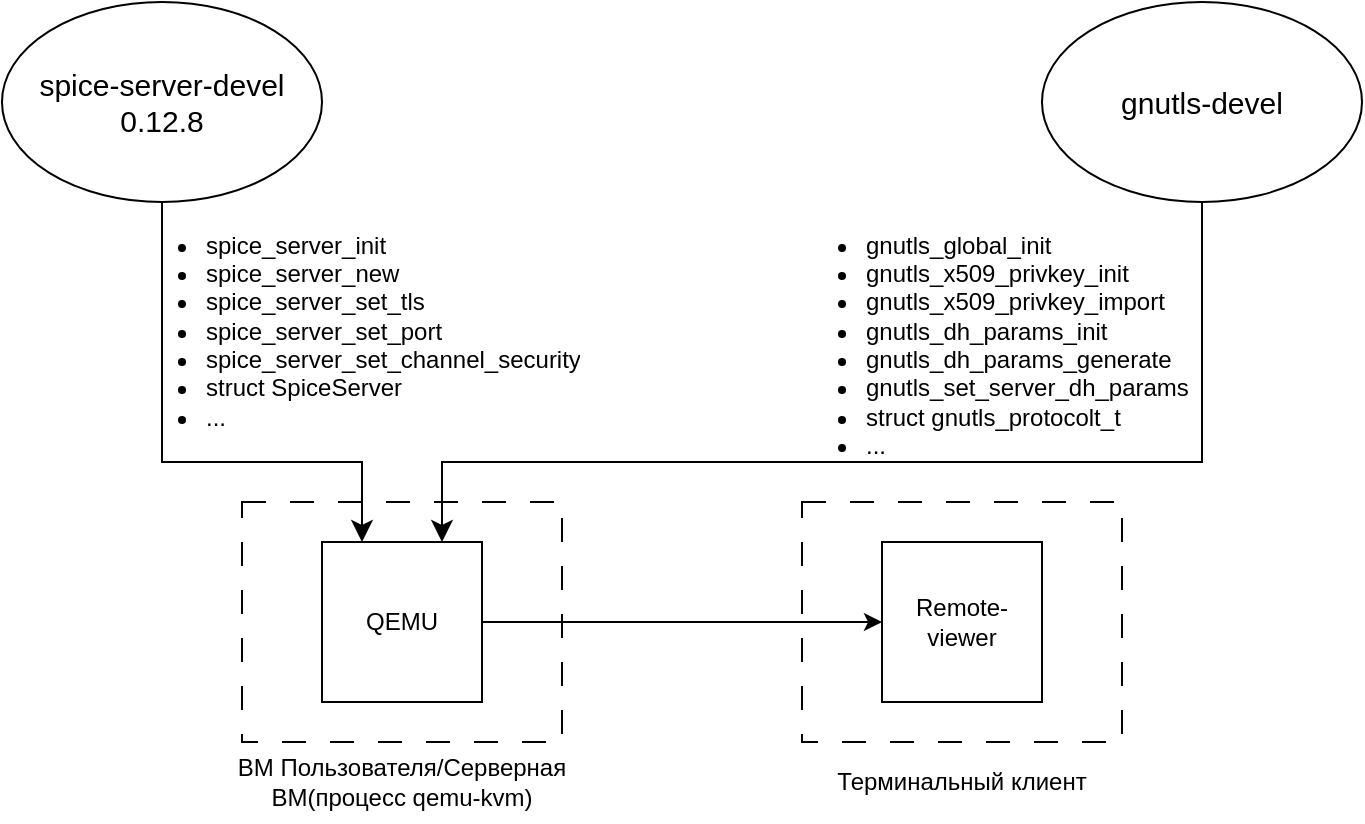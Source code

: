 <mxfile version="21.6.2" type="github">
  <diagram name="Страница 1" id="bvX_ZbflLbPiQNvNuWSi">
    <mxGraphModel dx="1125" dy="608" grid="1" gridSize="10" guides="1" tooltips="1" connect="1" arrows="1" fold="1" page="1" pageScale="1" pageWidth="3000" pageHeight="4000" math="0" shadow="0">
      <root>
        <mxCell id="0" />
        <mxCell id="1" parent="0" />
        <mxCell id="cmEz1sKrKSyV9okYz4DI-6" value="" style="rounded=0;whiteSpace=wrap;html=1;dashed=1;dashPattern=12 12;" vertex="1" parent="1">
          <mxGeometry x="680" y="540" width="160" height="120" as="geometry" />
        </mxCell>
        <mxCell id="cmEz1sKrKSyV9okYz4DI-1" value="" style="rounded=0;whiteSpace=wrap;html=1;dashed=1;dashPattern=12 12;" vertex="1" parent="1">
          <mxGeometry x="400" y="540" width="160" height="120" as="geometry" />
        </mxCell>
        <mxCell id="zF1l7xySwPQQmZNrOh1o-1" value="QEMU" style="rounded=0;whiteSpace=wrap;html=1;" parent="1" vertex="1">
          <mxGeometry x="440" y="560" width="80" height="80" as="geometry" />
        </mxCell>
        <mxCell id="cmEz1sKrKSyV9okYz4DI-2" value="ВМ Пользователя/Серверная ВМ(процесс qemu-kvm)" style="text;html=1;strokeColor=none;fillColor=none;align=center;verticalAlign=middle;whiteSpace=wrap;rounded=0;" vertex="1" parent="1">
          <mxGeometry x="390" y="660" width="180" height="40" as="geometry" />
        </mxCell>
        <mxCell id="cmEz1sKrKSyV9okYz4DI-3" value="" style="endArrow=classic;html=1;rounded=0;exitX=1;exitY=0.5;exitDx=0;exitDy=0;" edge="1" parent="1" source="zF1l7xySwPQQmZNrOh1o-1">
          <mxGeometry width="50" height="50" relative="1" as="geometry">
            <mxPoint x="530" y="670" as="sourcePoint" />
            <mxPoint x="720" y="600" as="targetPoint" />
          </mxGeometry>
        </mxCell>
        <mxCell id="cmEz1sKrKSyV9okYz4DI-4" value="Remote-viewer" style="rounded=0;whiteSpace=wrap;html=1;" vertex="1" parent="1">
          <mxGeometry x="720" y="560" width="80" height="80" as="geometry" />
        </mxCell>
        <mxCell id="cmEz1sKrKSyV9okYz4DI-7" value="Терминальный клиент" style="text;html=1;strokeColor=none;fillColor=none;align=center;verticalAlign=middle;whiteSpace=wrap;rounded=0;" vertex="1" parent="1">
          <mxGeometry x="675" y="660" width="170" height="40" as="geometry" />
        </mxCell>
        <mxCell id="cmEz1sKrKSyV9okYz4DI-9" value="&lt;font style=&quot;font-size: 15px;&quot;&gt;spice-server-devel 0.12.8&lt;br&gt;&lt;/font&gt;" style="ellipse;whiteSpace=wrap;html=1;" vertex="1" parent="1">
          <mxGeometry x="280" y="290" width="160" height="100" as="geometry" />
        </mxCell>
        <mxCell id="cmEz1sKrKSyV9okYz4DI-13" value="" style="edgeStyle=elbowEdgeStyle;elbow=vertical;endArrow=classic;html=1;curved=0;rounded=0;endSize=8;startSize=8;exitX=0.5;exitY=1;exitDx=0;exitDy=0;entryX=0.25;entryY=0;entryDx=0;entryDy=0;" edge="1" parent="1" source="cmEz1sKrKSyV9okYz4DI-9">
          <mxGeometry width="50" height="50" relative="1" as="geometry">
            <mxPoint x="320" y="380" as="sourcePoint" />
            <mxPoint x="460" y="560" as="targetPoint" />
            <Array as="points">
              <mxPoint x="390" y="520" />
            </Array>
          </mxGeometry>
        </mxCell>
        <mxCell id="cmEz1sKrKSyV9okYz4DI-14" value="&lt;ul&gt;&lt;li&gt;spice_server_init&lt;/li&gt;&lt;li style=&quot;border-color: var(--border-color);&quot;&gt;spice_server_new&lt;/li&gt;&lt;li&gt;spice_server_set_tls&lt;/li&gt;&lt;li&gt;spice_server_set_port&lt;/li&gt;&lt;li&gt;spice_server_set_channel_security&lt;/li&gt;&lt;li&gt;struct SpiceServer&lt;/li&gt;&lt;li&gt;...&lt;/li&gt;&lt;/ul&gt;" style="text;strokeColor=none;fillColor=none;html=1;whiteSpace=wrap;verticalAlign=middle;overflow=hidden;" vertex="1" parent="1">
          <mxGeometry x="340" y="390" width="320" height="120" as="geometry" />
        </mxCell>
        <mxCell id="cmEz1sKrKSyV9okYz4DI-15" value="&lt;font style=&quot;font-size: 15px;&quot;&gt;gnutls-devel&lt;br&gt;&lt;/font&gt;" style="ellipse;whiteSpace=wrap;html=1;" vertex="1" parent="1">
          <mxGeometry x="800" y="290" width="160" height="100" as="geometry" />
        </mxCell>
        <mxCell id="cmEz1sKrKSyV9okYz4DI-16" value="" style="edgeStyle=elbowEdgeStyle;elbow=vertical;endArrow=classic;html=1;curved=0;rounded=0;endSize=8;startSize=8;exitX=0.5;exitY=1;exitDx=0;exitDy=0;entryX=0.75;entryY=0;entryDx=0;entryDy=0;" edge="1" parent="1" source="cmEz1sKrKSyV9okYz4DI-15" target="zF1l7xySwPQQmZNrOh1o-1">
          <mxGeometry width="50" height="50" relative="1" as="geometry">
            <mxPoint x="880" y="440" as="sourcePoint" />
            <mxPoint x="780" y="560" as="targetPoint" />
            <Array as="points">
              <mxPoint x="610" y="520" />
            </Array>
          </mxGeometry>
        </mxCell>
        <mxCell id="cmEz1sKrKSyV9okYz4DI-17" value="&lt;ul&gt;&lt;li&gt;gnutls_global_init&lt;/li&gt;&lt;li&gt;gnutls_x509_privkey_init&lt;/li&gt;&lt;li&gt;gnutls_x509_privkey_import&lt;/li&gt;&lt;li&gt;gnutls_dh_params_init&lt;/li&gt;&lt;li&gt;gnutls_dh_params_generate&lt;/li&gt;&lt;li&gt;gnutls_set_server_dh_params&lt;/li&gt;&lt;li&gt;struct gnutls_protocolt_t&lt;/li&gt;&lt;li&gt;...&lt;/li&gt;&lt;/ul&gt;" style="text;strokeColor=none;fillColor=none;html=1;whiteSpace=wrap;verticalAlign=middle;overflow=hidden;" vertex="1" parent="1">
          <mxGeometry x="670" y="390" width="240" height="140" as="geometry" />
        </mxCell>
      </root>
    </mxGraphModel>
  </diagram>
</mxfile>
